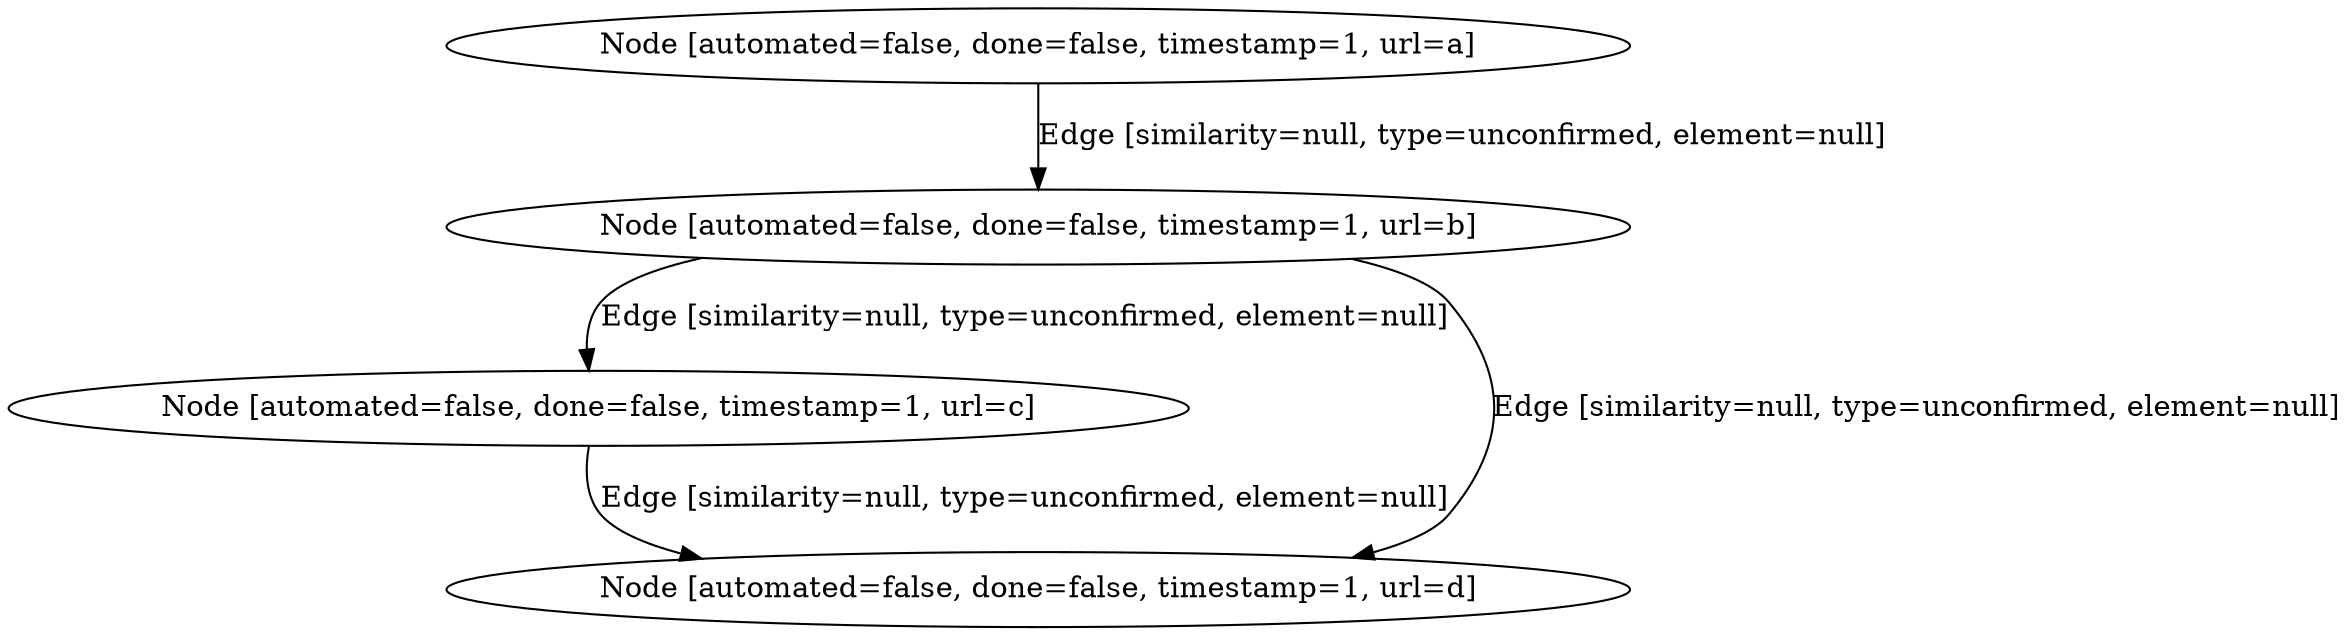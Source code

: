 digraph G {
  1 [ label="Node [automated=false, done=false, timestamp=1, url=a]" ];
  2 [ label="Node [automated=false, done=false, timestamp=1, url=b]" ];
  3 [ label="Node [automated=false, done=false, timestamp=1, url=c]" ];
  4 [ label="Node [automated=false, done=false, timestamp=1, url=d]" ];
  1 -> 2 [ label="Edge [similarity=null, type=unconfirmed, element=null]" ];
  2 -> 3 [ label="Edge [similarity=null, type=unconfirmed, element=null]" ];
  3 -> 4 [ label="Edge [similarity=null, type=unconfirmed, element=null]" ];
  2 -> 4 [ label="Edge [similarity=null, type=unconfirmed, element=null]" ];
}
